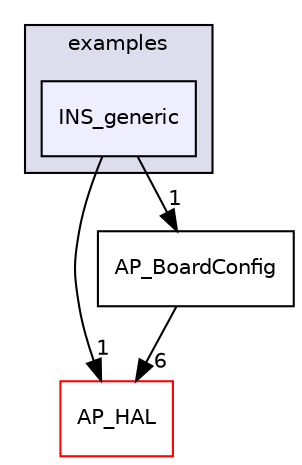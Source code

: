 digraph "libraries/AP_InertialSensor/examples/INS_generic" {
  compound=true
  node [ fontsize="10", fontname="Helvetica"];
  edge [ labelfontsize="10", labelfontname="Helvetica"];
  subgraph clusterdir_2b09495a3d31b6710f69bf603968c6a2 {
    graph [ bgcolor="#ddddee", pencolor="black", label="examples" fontname="Helvetica", fontsize="10", URL="dir_2b09495a3d31b6710f69bf603968c6a2.html"]
  dir_deecfc19436a4de671e764956f5d6bc1 [shape=box, label="INS_generic", style="filled", fillcolor="#eeeeff", pencolor="black", URL="dir_deecfc19436a4de671e764956f5d6bc1.html"];
  }
  dir_1cbc10423b2512b31103883361e0123b [shape=box label="AP_HAL" fillcolor="white" style="filled" color="red" URL="dir_1cbc10423b2512b31103883361e0123b.html"];
  dir_30f1dfa80a719733e6e74d74b0ee38c1 [shape=box label="AP_BoardConfig" URL="dir_30f1dfa80a719733e6e74d74b0ee38c1.html"];
  dir_deecfc19436a4de671e764956f5d6bc1->dir_1cbc10423b2512b31103883361e0123b [headlabel="1", labeldistance=1.5 headhref="dir_000090_000057.html"];
  dir_deecfc19436a4de671e764956f5d6bc1->dir_30f1dfa80a719733e6e74d74b0ee38c1 [headlabel="1", labeldistance=1.5 headhref="dir_000090_000032.html"];
  dir_30f1dfa80a719733e6e74d74b0ee38c1->dir_1cbc10423b2512b31103883361e0123b [headlabel="6", labeldistance=1.5 headhref="dir_000032_000057.html"];
}
